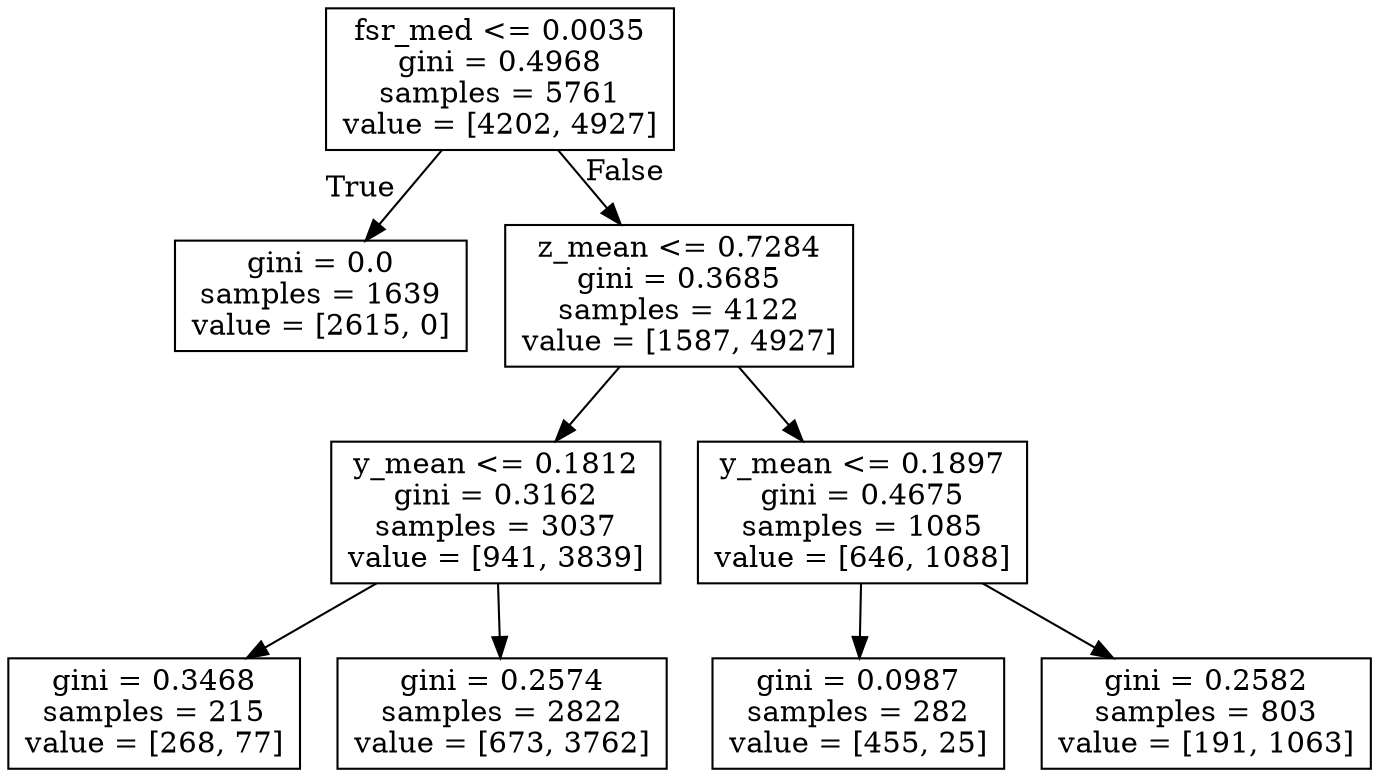 digraph Tree {
node [shape=box] ;
0 [label="fsr_med <= 0.0035\ngini = 0.4968\nsamples = 5761\nvalue = [4202, 4927]"] ;
1 [label="gini = 0.0\nsamples = 1639\nvalue = [2615, 0]"] ;
0 -> 1 [labeldistance=2.5, labelangle=45, headlabel="True"] ;
2 [label="z_mean <= 0.7284\ngini = 0.3685\nsamples = 4122\nvalue = [1587, 4927]"] ;
0 -> 2 [labeldistance=2.5, labelangle=-45, headlabel="False"] ;
3 [label="y_mean <= 0.1812\ngini = 0.3162\nsamples = 3037\nvalue = [941, 3839]"] ;
2 -> 3 ;
4 [label="gini = 0.3468\nsamples = 215\nvalue = [268, 77]"] ;
3 -> 4 ;
5 [label="gini = 0.2574\nsamples = 2822\nvalue = [673, 3762]"] ;
3 -> 5 ;
6 [label="y_mean <= 0.1897\ngini = 0.4675\nsamples = 1085\nvalue = [646, 1088]"] ;
2 -> 6 ;
7 [label="gini = 0.0987\nsamples = 282\nvalue = [455, 25]"] ;
6 -> 7 ;
8 [label="gini = 0.2582\nsamples = 803\nvalue = [191, 1063]"] ;
6 -> 8 ;
}